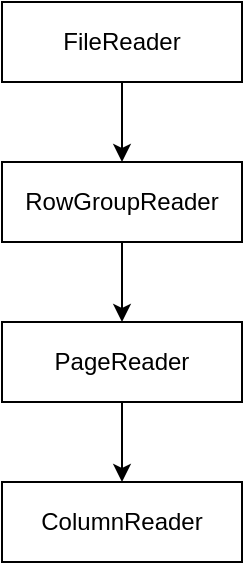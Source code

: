 <mxfile version="20.8.16" type="device"><diagram id="C5RBs43oDa-KdzZeNtuy" name="Page-1"><mxGraphModel dx="894" dy="674" grid="1" gridSize="10" guides="1" tooltips="1" connect="1" arrows="1" fold="1" page="1" pageScale="1" pageWidth="827" pageHeight="1169" math="0" shadow="0"><root><mxCell id="WIyWlLk6GJQsqaUBKTNV-0"/><mxCell id="WIyWlLk6GJQsqaUBKTNV-1" parent="WIyWlLk6GJQsqaUBKTNV-0"/><mxCell id="VZzQ2JpUxwOc7Pfb_5Xh-4" style="edgeStyle=orthogonalEdgeStyle;rounded=0;orthogonalLoop=1;jettySize=auto;html=1;" parent="WIyWlLk6GJQsqaUBKTNV-1" source="VZzQ2JpUxwOc7Pfb_5Xh-0" target="VZzQ2JpUxwOc7Pfb_5Xh-1" edge="1"><mxGeometry relative="1" as="geometry"/></mxCell><mxCell id="VZzQ2JpUxwOc7Pfb_5Xh-0" value="FileReader" style="rounded=0;whiteSpace=wrap;html=1;" parent="WIyWlLk6GJQsqaUBKTNV-1" vertex="1"><mxGeometry x="320" y="120" width="120" height="40" as="geometry"/></mxCell><mxCell id="PxeFFKa4adI57bo_xRFU-1" value="" style="edgeStyle=orthogonalEdgeStyle;rounded=0;orthogonalLoop=1;jettySize=auto;html=1;" edge="1" parent="WIyWlLk6GJQsqaUBKTNV-1" source="VZzQ2JpUxwOc7Pfb_5Xh-1" target="VZzQ2JpUxwOc7Pfb_5Xh-2"><mxGeometry relative="1" as="geometry"/></mxCell><mxCell id="VZzQ2JpUxwOc7Pfb_5Xh-1" value="RowGroupReader" style="rounded=0;whiteSpace=wrap;html=1;" parent="WIyWlLk6GJQsqaUBKTNV-1" vertex="1"><mxGeometry x="320" y="200" width="120" height="40" as="geometry"/></mxCell><mxCell id="PxeFFKa4adI57bo_xRFU-2" value="" style="edgeStyle=orthogonalEdgeStyle;rounded=0;orthogonalLoop=1;jettySize=auto;html=1;" edge="1" parent="WIyWlLk6GJQsqaUBKTNV-1" source="VZzQ2JpUxwOc7Pfb_5Xh-2" target="PxeFFKa4adI57bo_xRFU-0"><mxGeometry relative="1" as="geometry"/></mxCell><mxCell id="VZzQ2JpUxwOc7Pfb_5Xh-2" value="PageReader" style="rounded=0;whiteSpace=wrap;html=1;" parent="WIyWlLk6GJQsqaUBKTNV-1" vertex="1"><mxGeometry x="320" y="280" width="120" height="40" as="geometry"/></mxCell><mxCell id="PxeFFKa4adI57bo_xRFU-0" value="ColumnReader" style="rounded=0;whiteSpace=wrap;html=1;" vertex="1" parent="WIyWlLk6GJQsqaUBKTNV-1"><mxGeometry x="320" y="360" width="120" height="40" as="geometry"/></mxCell></root></mxGraphModel></diagram></mxfile>